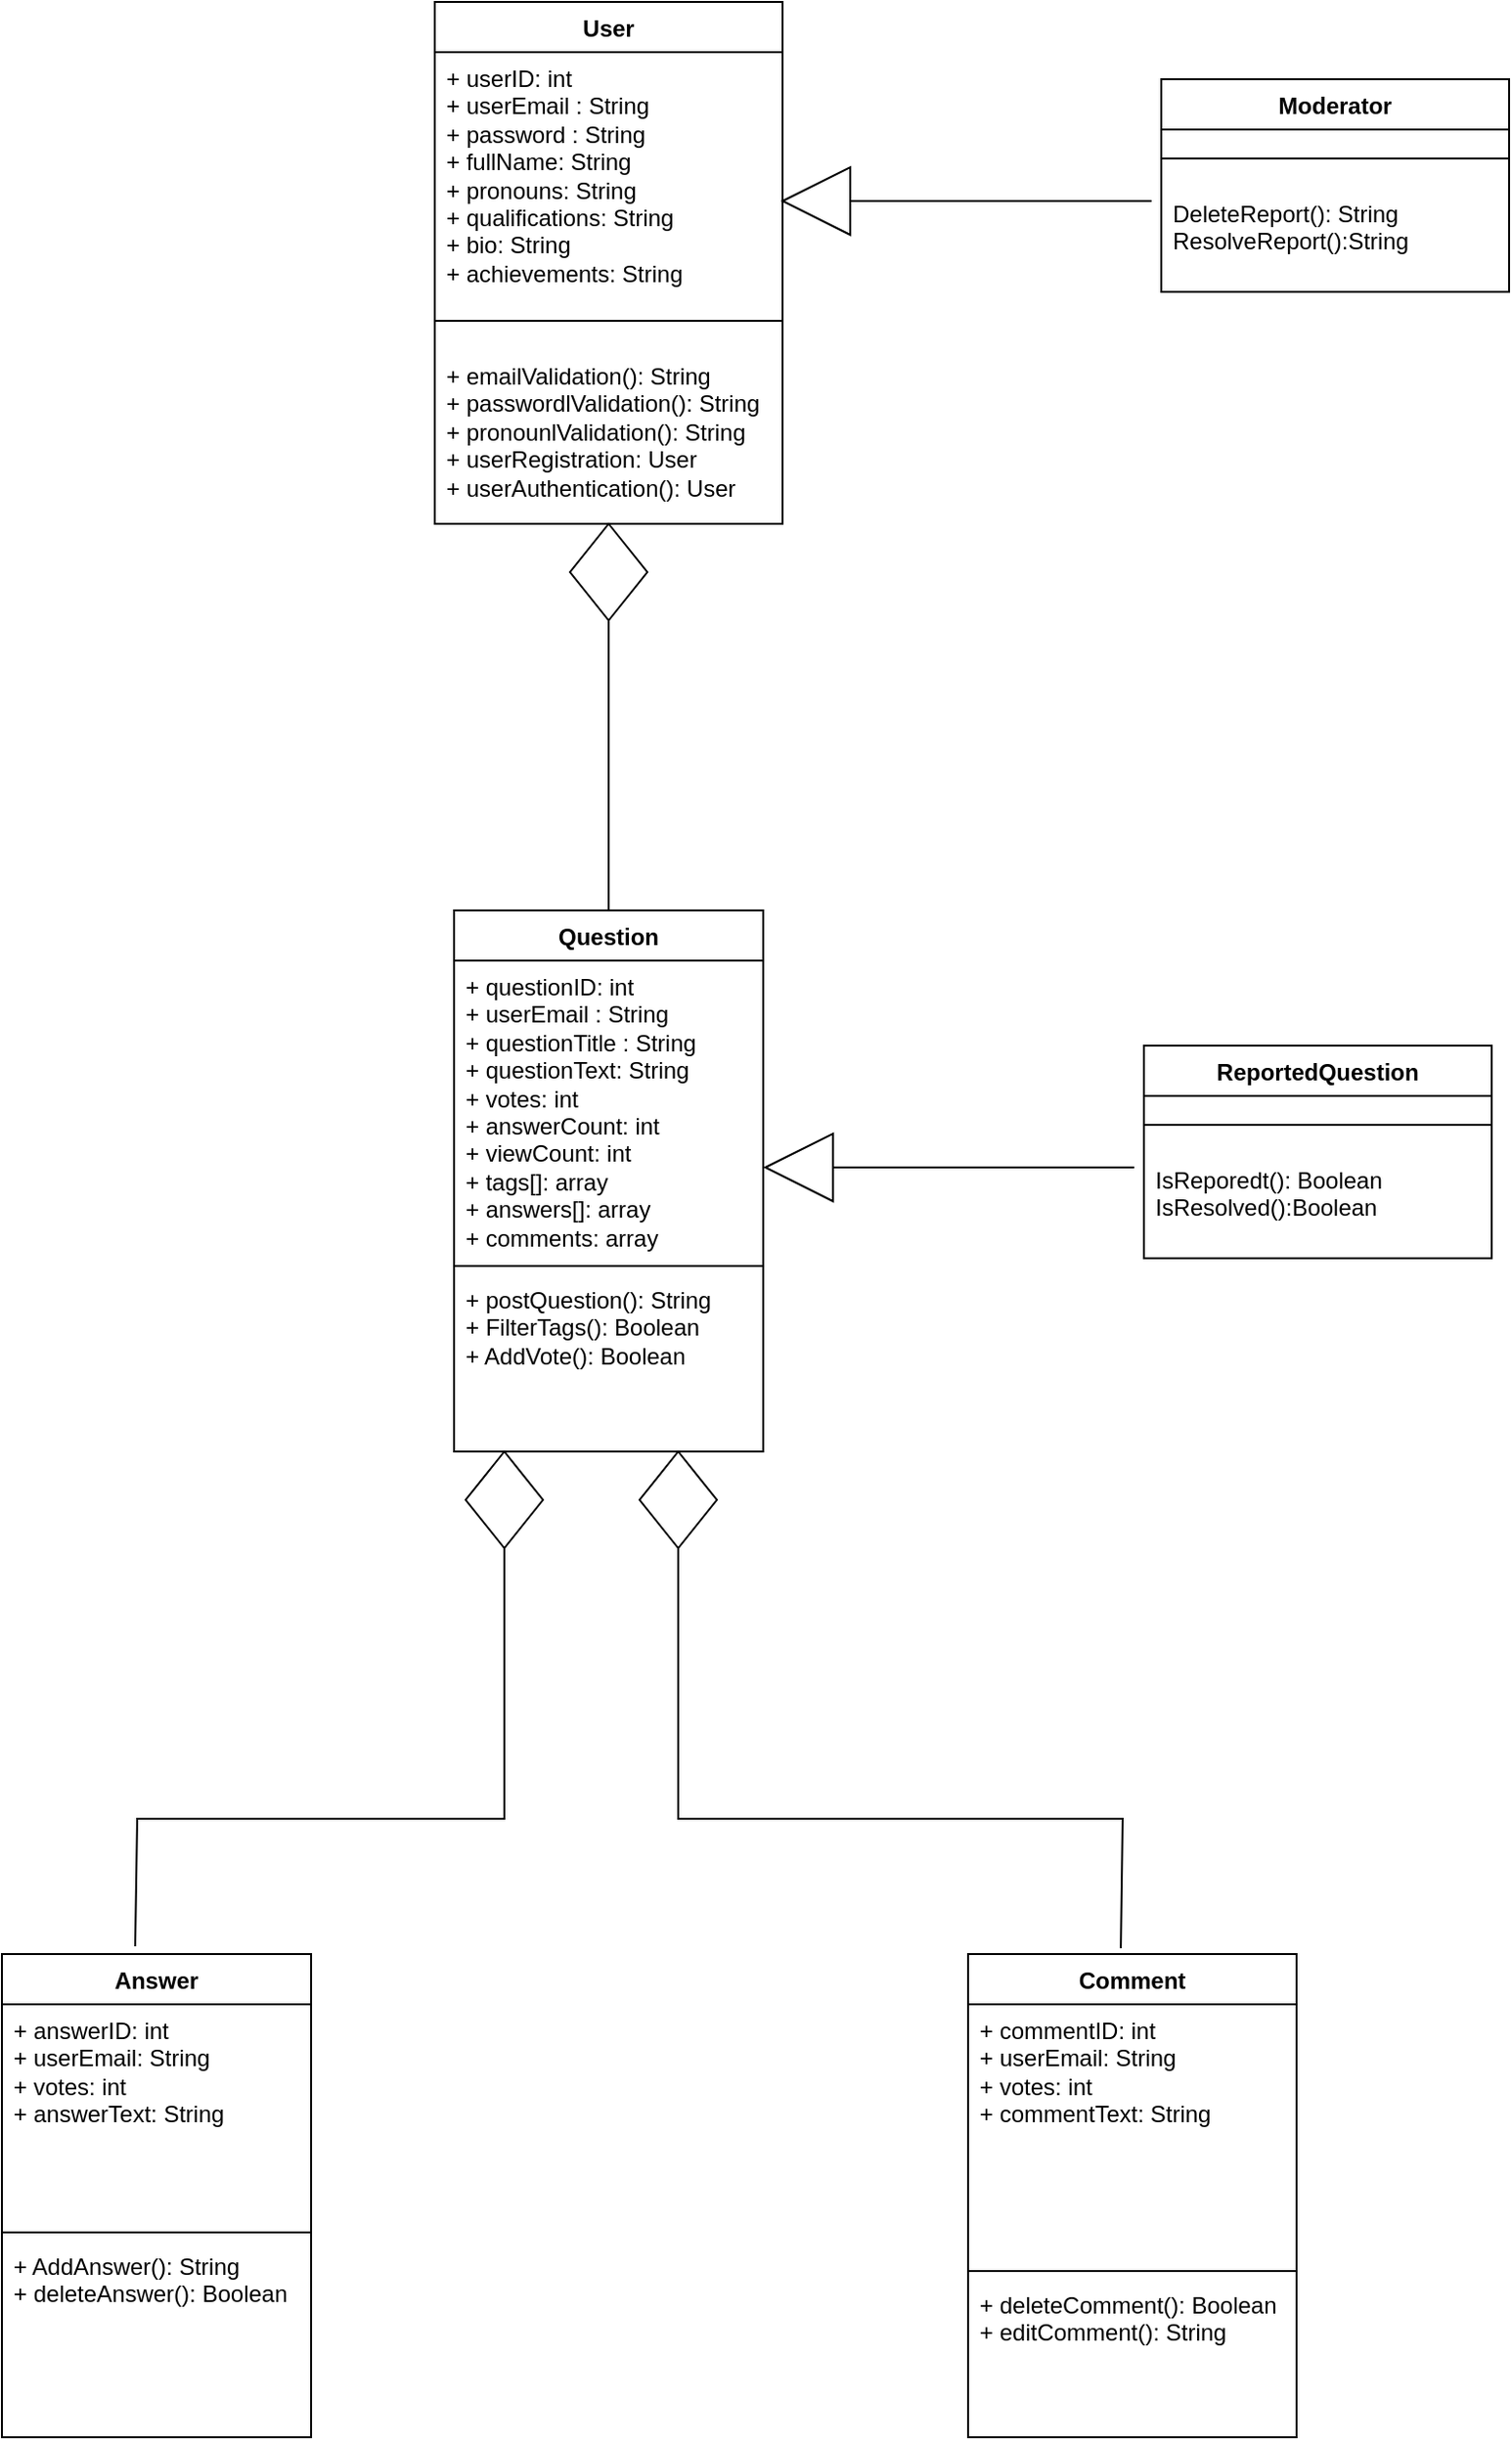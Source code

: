 <mxfile version="21.3.6" type="device">
  <diagram name="Page-1" id="_E5XUAzNCj1MG0fGhXHX">
    <mxGraphModel dx="880" dy="452" grid="1" gridSize="10" guides="1" tooltips="1" connect="1" arrows="1" fold="1" page="1" pageScale="2" pageWidth="827" pageHeight="1169" math="0" shadow="0">
      <root>
        <mxCell id="0" />
        <mxCell id="1" parent="0" />
        <mxCell id="DaqoWSc-mNuOy6L9-T75-27" value="Question" style="swimlane;fontStyle=1;align=center;verticalAlign=top;childLayout=stackLayout;horizontal=1;startSize=26;horizontalStack=0;resizeParent=1;resizeParentMax=0;resizeLast=0;collapsible=1;marginBottom=0;whiteSpace=wrap;html=1;" parent="1" vertex="1">
          <mxGeometry x="594" y="830" width="160" height="280" as="geometry" />
        </mxCell>
        <mxCell id="DaqoWSc-mNuOy6L9-T75-28" value="+ questionID: int&lt;br&gt;+ userEmail : String&lt;br&gt;+ questionTitle : String&lt;br&gt;+ questionText: String&lt;br&gt;+ votes: int&lt;br&gt;+ answerCount: int&lt;br&gt;+ viewCount: int&lt;br&gt;+ tags[]: array&lt;br&gt;+ answers[]: array&lt;br&gt;+ comments: array" style="text;strokeColor=none;fillColor=none;align=left;verticalAlign=top;spacingLeft=4;spacingRight=4;overflow=hidden;rotatable=0;points=[[0,0.5],[1,0.5]];portConstraint=eastwest;whiteSpace=wrap;html=1;" parent="DaqoWSc-mNuOy6L9-T75-27" vertex="1">
          <mxGeometry y="26" width="160" height="154" as="geometry" />
        </mxCell>
        <mxCell id="DaqoWSc-mNuOy6L9-T75-29" value="" style="line;strokeWidth=1;fillColor=none;align=left;verticalAlign=middle;spacingTop=-1;spacingLeft=3;spacingRight=3;rotatable=0;labelPosition=right;points=[];portConstraint=eastwest;strokeColor=inherit;" parent="DaqoWSc-mNuOy6L9-T75-27" vertex="1">
          <mxGeometry y="180" width="160" height="8" as="geometry" />
        </mxCell>
        <mxCell id="DaqoWSc-mNuOy6L9-T75-30" value="+ postQuestion(): String&lt;br&gt;+ FilterTags(): Boolean&lt;br&gt;+ AddVote(): Boolean" style="text;strokeColor=none;fillColor=none;align=left;verticalAlign=top;spacingLeft=4;spacingRight=4;overflow=hidden;rotatable=0;points=[[0,0.5],[1,0.5]];portConstraint=eastwest;whiteSpace=wrap;html=1;" parent="DaqoWSc-mNuOy6L9-T75-27" vertex="1">
          <mxGeometry y="188" width="160" height="92" as="geometry" />
        </mxCell>
        <mxCell id="DaqoWSc-mNuOy6L9-T75-33" value="" style="endArrow=none;html=1;rounded=0;exitX=0.431;exitY=-0.016;exitDx=0;exitDy=0;entryX=0.5;entryY=1;entryDx=0;entryDy=0;exitPerimeter=0;" parent="1" target="DaqoWSc-mNuOy6L9-T75-34" edge="1" source="P2lqv7Zl-PTRJqhCxioe-1">
          <mxGeometry width="50" height="50" relative="1" as="geometry">
            <mxPoint x="430" y="1360" as="sourcePoint" />
            <mxPoint x="620" y="1190" as="targetPoint" />
            <Array as="points">
              <mxPoint x="430" y="1300" />
              <mxPoint x="620" y="1300" />
            </Array>
          </mxGeometry>
        </mxCell>
        <mxCell id="DaqoWSc-mNuOy6L9-T75-34" value="" style="rhombus;whiteSpace=wrap;html=1;" parent="1" vertex="1">
          <mxGeometry x="600" y="1110" width="40" height="50" as="geometry" />
        </mxCell>
        <mxCell id="DaqoWSc-mNuOy6L9-T75-35" value="" style="rhombus;whiteSpace=wrap;html=1;" parent="1" vertex="1">
          <mxGeometry x="690" y="1110" width="40" height="50" as="geometry" />
        </mxCell>
        <mxCell id="DaqoWSc-mNuOy6L9-T75-36" value="" style="endArrow=none;html=1;rounded=0;entryX=0.5;entryY=1;entryDx=0;entryDy=0;exitX=0.465;exitY=-0.012;exitDx=0;exitDy=0;exitPerimeter=0;" parent="1" target="DaqoWSc-mNuOy6L9-T75-35" edge="1" source="P2lqv7Zl-PTRJqhCxioe-5">
          <mxGeometry width="50" height="50" relative="1" as="geometry">
            <mxPoint x="940" y="1350" as="sourcePoint" />
            <mxPoint x="630" y="1200" as="targetPoint" />
            <Array as="points">
              <mxPoint x="940" y="1300" />
              <mxPoint x="710" y="1300" />
            </Array>
          </mxGeometry>
        </mxCell>
        <mxCell id="DaqoWSc-mNuOy6L9-T75-39" value="ReportedQuestion" style="swimlane;fontStyle=1;align=center;verticalAlign=top;childLayout=stackLayout;horizontal=1;startSize=26;horizontalStack=0;resizeParent=1;resizeParentMax=0;resizeLast=0;collapsible=1;marginBottom=0;whiteSpace=wrap;html=1;" parent="1" vertex="1">
          <mxGeometry x="951" y="900" width="180" height="110" as="geometry" />
        </mxCell>
        <mxCell id="DaqoWSc-mNuOy6L9-T75-40" value="" style="line;strokeWidth=1;fillColor=none;align=left;verticalAlign=middle;spacingTop=-1;spacingLeft=3;spacingRight=3;rotatable=0;labelPosition=right;points=[];portConstraint=eastwest;strokeColor=inherit;" parent="DaqoWSc-mNuOy6L9-T75-39" vertex="1">
          <mxGeometry y="26" width="180" height="30" as="geometry" />
        </mxCell>
        <mxCell id="DaqoWSc-mNuOy6L9-T75-41" value="IsReporedt(): Boolean&lt;br&gt;IsResolved():Boolean&lt;br&gt;" style="text;strokeColor=none;fillColor=none;align=left;verticalAlign=top;spacingLeft=4;spacingRight=4;overflow=hidden;rotatable=0;points=[[0,0.5],[1,0.5]];portConstraint=eastwest;whiteSpace=wrap;html=1;" parent="DaqoWSc-mNuOy6L9-T75-39" vertex="1">
          <mxGeometry y="56" width="180" height="54" as="geometry" />
        </mxCell>
        <mxCell id="DaqoWSc-mNuOy6L9-T75-42" value="" style="endArrow=block;endFill=0;endSize=34;html=1;rounded=0;exitX=-0.028;exitY=0.13;exitDx=0;exitDy=0;exitPerimeter=0;entryX=0.994;entryY=0.621;entryDx=0;entryDy=0;entryPerimeter=0;" parent="1" source="DaqoWSc-mNuOy6L9-T75-41" edge="1">
          <mxGeometry width="160" relative="1" as="geometry">
            <mxPoint x="961" y="970" as="sourcePoint" />
            <mxPoint x="754" y="963" as="targetPoint" />
          </mxGeometry>
        </mxCell>
        <mxCell id="DaqoWSc-mNuOy6L9-T75-43" value="" style="endArrow=none;html=1;rounded=0;exitX=0.5;exitY=0;exitDx=0;exitDy=0;entryX=0.5;entryY=1;entryDx=0;entryDy=0;" parent="1" source="DaqoWSc-mNuOy6L9-T75-27" target="DaqoWSc-mNuOy6L9-T75-44" edge="1">
          <mxGeometry width="50" height="50" relative="1" as="geometry">
            <mxPoint x="440" y="1370" as="sourcePoint" />
            <mxPoint x="630" y="1200" as="targetPoint" />
            <Array as="points" />
          </mxGeometry>
        </mxCell>
        <mxCell id="DaqoWSc-mNuOy6L9-T75-44" value="" style="rhombus;whiteSpace=wrap;html=1;" parent="1" vertex="1">
          <mxGeometry x="654" y="630" width="40" height="50" as="geometry" />
        </mxCell>
        <mxCell id="DaqoWSc-mNuOy6L9-T75-45" value="User" style="swimlane;fontStyle=1;align=center;verticalAlign=top;childLayout=stackLayout;horizontal=1;startSize=26;horizontalStack=0;resizeParent=1;resizeParentMax=0;resizeLast=0;collapsible=1;marginBottom=0;whiteSpace=wrap;html=1;" parent="1" vertex="1">
          <mxGeometry x="584" y="360" width="180" height="270" as="geometry" />
        </mxCell>
        <mxCell id="DaqoWSc-mNuOy6L9-T75-46" value="+ userID: int&lt;br&gt;+ userEmail : String&lt;br&gt;+ password : String&lt;br&gt;+ fullName: String&lt;br&gt;+ pronouns: String&lt;br&gt;+ qualifications: String&lt;br&gt;+ bio: String&lt;br&gt;+ achievements: String&lt;br&gt;&lt;br&gt;" style="text;strokeColor=none;fillColor=none;align=left;verticalAlign=top;spacingLeft=4;spacingRight=4;overflow=hidden;rotatable=0;points=[[0,0.5],[1,0.5]];portConstraint=eastwest;whiteSpace=wrap;html=1;" parent="DaqoWSc-mNuOy6L9-T75-45" vertex="1">
          <mxGeometry y="26" width="180" height="124" as="geometry" />
        </mxCell>
        <mxCell id="DaqoWSc-mNuOy6L9-T75-47" value="" style="line;strokeWidth=1;fillColor=none;align=left;verticalAlign=middle;spacingTop=-1;spacingLeft=3;spacingRight=3;rotatable=0;labelPosition=right;points=[];portConstraint=eastwest;strokeColor=inherit;" parent="DaqoWSc-mNuOy6L9-T75-45" vertex="1">
          <mxGeometry y="150" width="180" height="30" as="geometry" />
        </mxCell>
        <mxCell id="DaqoWSc-mNuOy6L9-T75-48" value="+ emailValidation(): String&lt;br&gt;+ passwordlValidation(): String&lt;br&gt;+ pronounlValidation(): String&lt;br&gt;+ userRegistration: User&lt;br&gt;+ userAuthentication(): User" style="text;strokeColor=none;fillColor=none;align=left;verticalAlign=top;spacingLeft=4;spacingRight=4;overflow=hidden;rotatable=0;points=[[0,0.5],[1,0.5]];portConstraint=eastwest;whiteSpace=wrap;html=1;" parent="DaqoWSc-mNuOy6L9-T75-45" vertex="1">
          <mxGeometry y="180" width="180" height="90" as="geometry" />
        </mxCell>
        <mxCell id="DaqoWSc-mNuOy6L9-T75-49" value="Moderator" style="swimlane;fontStyle=1;align=center;verticalAlign=top;childLayout=stackLayout;horizontal=1;startSize=26;horizontalStack=0;resizeParent=1;resizeParentMax=0;resizeLast=0;collapsible=1;marginBottom=0;whiteSpace=wrap;html=1;" parent="1" vertex="1">
          <mxGeometry x="960" y="400" width="180" height="110" as="geometry" />
        </mxCell>
        <mxCell id="DaqoWSc-mNuOy6L9-T75-50" value="" style="line;strokeWidth=1;fillColor=none;align=left;verticalAlign=middle;spacingTop=-1;spacingLeft=3;spacingRight=3;rotatable=0;labelPosition=right;points=[];portConstraint=eastwest;strokeColor=inherit;" parent="DaqoWSc-mNuOy6L9-T75-49" vertex="1">
          <mxGeometry y="26" width="180" height="30" as="geometry" />
        </mxCell>
        <mxCell id="DaqoWSc-mNuOy6L9-T75-51" value="DeleteReport(): String&lt;br&gt;ResolveReport():String" style="text;strokeColor=none;fillColor=none;align=left;verticalAlign=top;spacingLeft=4;spacingRight=4;overflow=hidden;rotatable=0;points=[[0,0.5],[1,0.5]];portConstraint=eastwest;whiteSpace=wrap;html=1;" parent="DaqoWSc-mNuOy6L9-T75-49" vertex="1">
          <mxGeometry y="56" width="180" height="54" as="geometry" />
        </mxCell>
        <mxCell id="DaqoWSc-mNuOy6L9-T75-52" value="" style="endArrow=block;endFill=0;endSize=34;html=1;rounded=0;exitX=-0.028;exitY=0.13;exitDx=0;exitDy=0;exitPerimeter=0;entryX=0.994;entryY=0.621;entryDx=0;entryDy=0;entryPerimeter=0;" parent="1" source="DaqoWSc-mNuOy6L9-T75-51" target="DaqoWSc-mNuOy6L9-T75-46" edge="1">
          <mxGeometry width="160" relative="1" as="geometry">
            <mxPoint x="970" y="470" as="sourcePoint" />
            <mxPoint x="810" y="470" as="targetPoint" />
          </mxGeometry>
        </mxCell>
        <mxCell id="P2lqv7Zl-PTRJqhCxioe-1" value="Answer" style="swimlane;fontStyle=1;align=center;verticalAlign=top;childLayout=stackLayout;horizontal=1;startSize=26;horizontalStack=0;resizeParent=1;resizeParentMax=0;resizeLast=0;collapsible=1;marginBottom=0;whiteSpace=wrap;html=1;" vertex="1" parent="1">
          <mxGeometry x="360" y="1370" width="160" height="250" as="geometry" />
        </mxCell>
        <mxCell id="P2lqv7Zl-PTRJqhCxioe-2" value="+ answerID: int&lt;br&gt;+ userEmail: String&lt;br&gt;+ votes: int&lt;br&gt;+ answerText: String" style="text;strokeColor=none;fillColor=none;align=left;verticalAlign=top;spacingLeft=4;spacingRight=4;overflow=hidden;rotatable=0;points=[[0,0.5],[1,0.5]];portConstraint=eastwest;whiteSpace=wrap;html=1;" vertex="1" parent="P2lqv7Zl-PTRJqhCxioe-1">
          <mxGeometry y="26" width="160" height="114" as="geometry" />
        </mxCell>
        <mxCell id="P2lqv7Zl-PTRJqhCxioe-3" value="" style="line;strokeWidth=1;fillColor=none;align=left;verticalAlign=middle;spacingTop=-1;spacingLeft=3;spacingRight=3;rotatable=0;labelPosition=right;points=[];portConstraint=eastwest;strokeColor=inherit;" vertex="1" parent="P2lqv7Zl-PTRJqhCxioe-1">
          <mxGeometry y="140" width="160" height="8" as="geometry" />
        </mxCell>
        <mxCell id="P2lqv7Zl-PTRJqhCxioe-4" value="+ AddAnswer(): String&lt;br&gt;+ deleteAnswer(): Boolean" style="text;strokeColor=none;fillColor=none;align=left;verticalAlign=top;spacingLeft=4;spacingRight=4;overflow=hidden;rotatable=0;points=[[0,0.5],[1,0.5]];portConstraint=eastwest;whiteSpace=wrap;html=1;" vertex="1" parent="P2lqv7Zl-PTRJqhCxioe-1">
          <mxGeometry y="148" width="160" height="102" as="geometry" />
        </mxCell>
        <mxCell id="P2lqv7Zl-PTRJqhCxioe-5" value="Comment" style="swimlane;fontStyle=1;align=center;verticalAlign=top;childLayout=stackLayout;horizontal=1;startSize=26;horizontalStack=0;resizeParent=1;resizeParentMax=0;resizeLast=0;collapsible=1;marginBottom=0;whiteSpace=wrap;html=1;" vertex="1" parent="1">
          <mxGeometry x="860" y="1370" width="170" height="250" as="geometry" />
        </mxCell>
        <mxCell id="P2lqv7Zl-PTRJqhCxioe-6" value="+ commentID: int&lt;br style=&quot;border-color: var(--border-color);&quot;&gt;+ userEmail: String&lt;br style=&quot;border-color: var(--border-color);&quot;&gt;+ votes: int&lt;br style=&quot;border-color: var(--border-color);&quot;&gt;+ commentText: String" style="text;strokeColor=none;fillColor=none;align=left;verticalAlign=top;spacingLeft=4;spacingRight=4;overflow=hidden;rotatable=0;points=[[0,0.5],[1,0.5]];portConstraint=eastwest;whiteSpace=wrap;html=1;" vertex="1" parent="P2lqv7Zl-PTRJqhCxioe-5">
          <mxGeometry y="26" width="170" height="134" as="geometry" />
        </mxCell>
        <mxCell id="P2lqv7Zl-PTRJqhCxioe-7" value="" style="line;strokeWidth=1;fillColor=none;align=left;verticalAlign=middle;spacingTop=-1;spacingLeft=3;spacingRight=3;rotatable=0;labelPosition=right;points=[];portConstraint=eastwest;strokeColor=inherit;" vertex="1" parent="P2lqv7Zl-PTRJqhCxioe-5">
          <mxGeometry y="160" width="170" height="8" as="geometry" />
        </mxCell>
        <mxCell id="P2lqv7Zl-PTRJqhCxioe-8" value="+ deleteComment(): Boolean&lt;br&gt;+ editComment(): String" style="text;strokeColor=none;fillColor=none;align=left;verticalAlign=top;spacingLeft=4;spacingRight=4;overflow=hidden;rotatable=0;points=[[0,0.5],[1,0.5]];portConstraint=eastwest;whiteSpace=wrap;html=1;" vertex="1" parent="P2lqv7Zl-PTRJqhCxioe-5">
          <mxGeometry y="168" width="170" height="82" as="geometry" />
        </mxCell>
      </root>
    </mxGraphModel>
  </diagram>
</mxfile>
